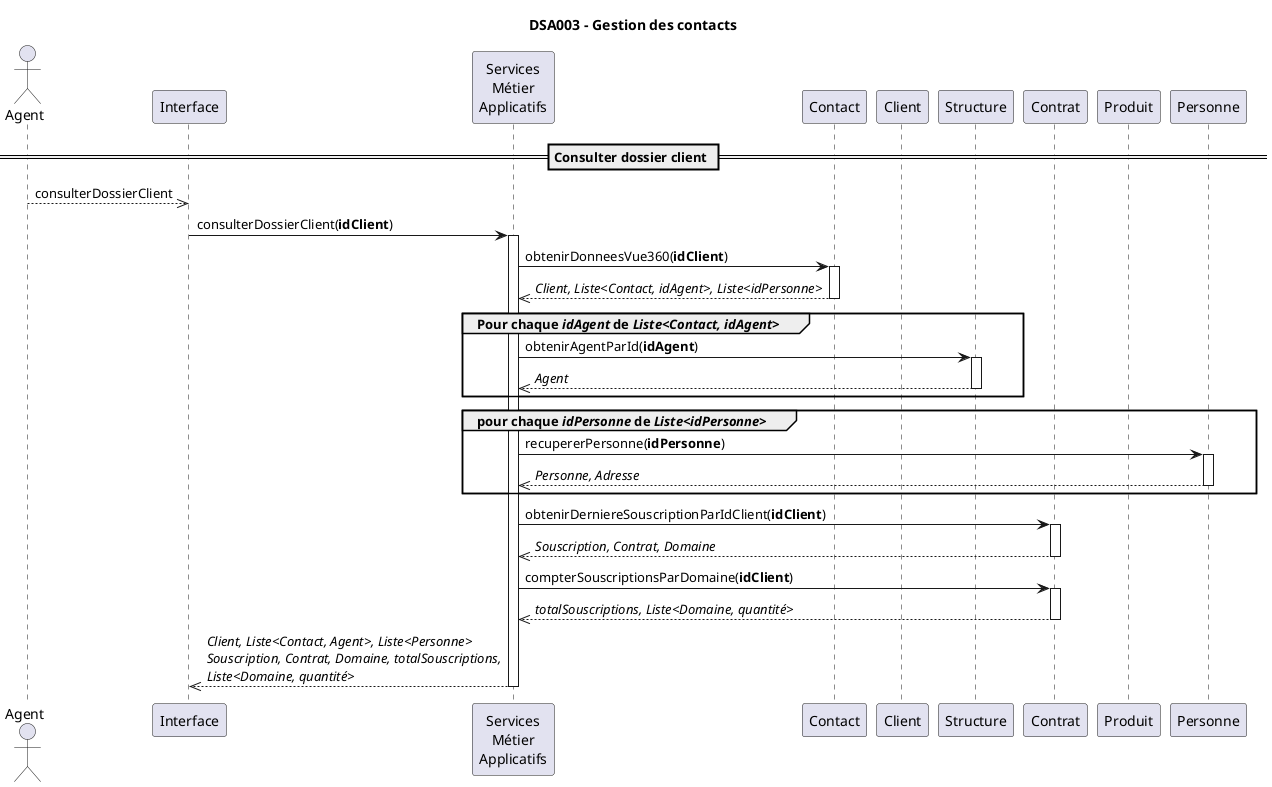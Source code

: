 @startuml
title DSA003 - Gestion des contacts

actor Agent
participant Interface as IHM
participant "Services\nMétier\nApplicatifs" as SMA
participant Contact as C
participant Client
participant Structure
participant Contrat
participant Produit


== Consulter dossier client ==

'Lister les contacts d'un client
Agent -->> IHM: consulterDossierClient
    IHM -> SMA: consulterDossierClient(**idClient**)
    activate SMA
        SMA -> C: obtenirDonneesVue360(**idClient**)
        activate C
        SMA <<-- C: //Client, Liste<Contact, idAgent>, Liste<idPersonne>//
        deactivate C

        group Pour chaque //idAgent// de //Liste<Contact, idAgent>//
            SMA -> Structure: obtenirAgentParId(**idAgent**)
            activate Structure
            SMA <<-- Structure: //Agent//
            deactivate Structure
        end

        group pour chaque //idPersonne// de //Liste<idPersonne>//
           SMA -> Personne: recupererPersonne(**idPersonne**)
           activate Personne
           SMA <<-- Personne: //Personne, Adresse//
           deactivate Personne
        end

        SMA -> Contrat: obtenirDerniereSouscriptionParIdClient(**idClient**)
        activate Contrat
        SMA <<-- Contrat: //Souscription, Contrat, Domaine//
        deactivate Contrat

        SMA -> Contrat: compterSouscriptionsParDomaine(**idClient**)
        activate Contrat
        SMA <<-- Contrat: //totalSouscriptions, Liste<Domaine, quantité>//
        deactivate Contrat

    IHM <<-- SMA: //Client, Liste<Contact, Agent>, Liste<Personne>//\n//Souscription, Contrat, Domaine, totalSouscriptions,//\n//Liste<Domaine, quantité>//
    deactivate SMA
'Fin: Lister les contacts du client

@enduml
